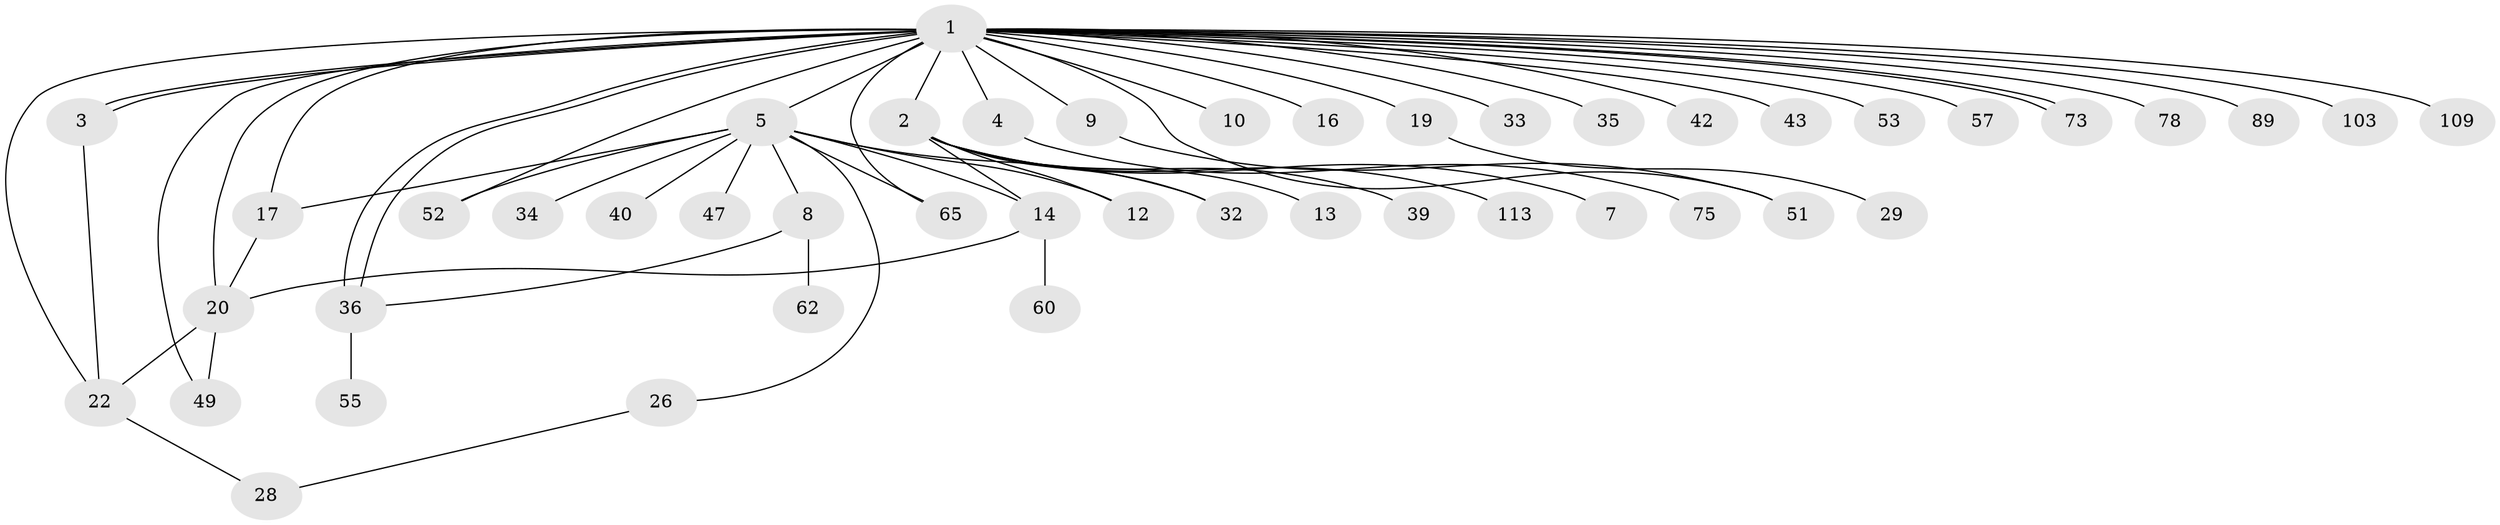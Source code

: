 // original degree distribution, {37: 0.008695652173913044, 8: 0.008695652173913044, 5: 0.034782608695652174, 2: 0.25217391304347825, 17: 0.008695652173913044, 4: 0.043478260869565216, 1: 0.4956521739130435, 3: 0.12173913043478261, 6: 0.008695652173913044, 10: 0.008695652173913044, 7: 0.008695652173913044}
// Generated by graph-tools (version 1.1) at 2025/18/03/04/25 18:18:29]
// undirected, 46 vertices, 62 edges
graph export_dot {
graph [start="1"]
  node [color=gray90,style=filled];
  1;
  2;
  3 [super="+86+64"];
  4;
  5 [super="+15+96+107+18+46+11+30+6"];
  7;
  8 [super="+54"];
  9 [super="+90+71+27+45"];
  10 [super="+31"];
  12 [super="+110"];
  13;
  14 [super="+41"];
  16;
  17 [super="+70"];
  19;
  20 [super="+94+101+104+50+24+21"];
  22 [super="+23+93"];
  26 [super="+61"];
  28;
  29 [super="+76"];
  32 [super="+77+92+67"];
  33 [super="+58"];
  34;
  35;
  36;
  39 [super="+95+79"];
  40;
  42;
  43;
  47;
  49 [super="+80+85"];
  51;
  52 [super="+72"];
  53;
  55 [super="+69+66"];
  57;
  60;
  62;
  65;
  73;
  75;
  78;
  89;
  103;
  109 [super="+111"];
  113;
  1 -- 2;
  1 -- 3 [weight=2];
  1 -- 3;
  1 -- 4;
  1 -- 5 [weight=5];
  1 -- 9;
  1 -- 10;
  1 -- 16;
  1 -- 17 [weight=2];
  1 -- 19;
  1 -- 22;
  1 -- 33;
  1 -- 35;
  1 -- 36;
  1 -- 36;
  1 -- 42;
  1 -- 43;
  1 -- 51;
  1 -- 52;
  1 -- 53;
  1 -- 57;
  1 -- 65;
  1 -- 73;
  1 -- 73;
  1 -- 78;
  1 -- 89;
  1 -- 103;
  1 -- 109;
  1 -- 49;
  1 -- 20;
  2 -- 7;
  2 -- 12;
  2 -- 13;
  2 -- 14;
  2 -- 39;
  2 -- 113;
  2 -- 32;
  3 -- 22;
  4 -- 75;
  5 -- 8;
  5 -- 26;
  5 -- 32;
  5 -- 14;
  5 -- 52 [weight=2];
  5 -- 17 [weight=2];
  5 -- 12;
  5 -- 40;
  5 -- 34;
  5 -- 65;
  5 -- 47;
  8 -- 62;
  8 -- 36;
  9 -- 51;
  14 -- 20;
  14 -- 60;
  17 -- 20;
  19 -- 29;
  20 -- 49;
  20 -- 22;
  22 -- 28;
  26 -- 28;
  36 -- 55;
}

